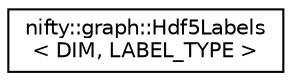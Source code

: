 digraph "Graphical Class Hierarchy"
{
  edge [fontname="Helvetica",fontsize="10",labelfontname="Helvetica",labelfontsize="10"];
  node [fontname="Helvetica",fontsize="10",shape=record];
  rankdir="LR";
  Node1 [label="nifty::graph::Hdf5Labels\l\< DIM, LABEL_TYPE \>",height=0.2,width=0.4,color="black", fillcolor="white", style="filled",URL="$classnifty_1_1graph_1_1Hdf5Labels.html"];
}
